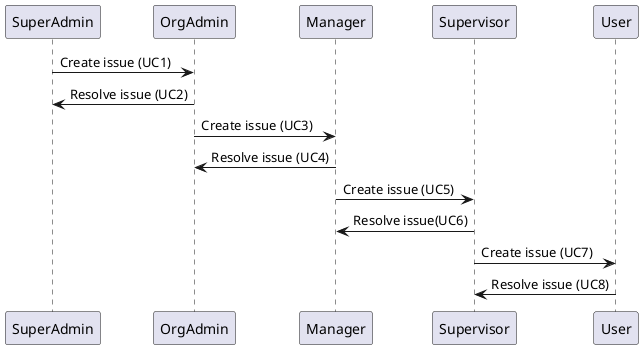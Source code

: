@startuml All Use Cases Issue Management

participant "SuperAdmin" as SuperAdmin
SuperAdmin -> OrgAdmin:Create issue (UC1)
OrgAdmin -> SuperAdmin:Resolve issue (UC2)

OrgAdmin -> Manager:Create issue (UC3)
Manager -> OrgAdmin:Resolve issue (UC4)

Manager -> Supervisor:Create issue (UC5)
Supervisor -> Manager:Resolve issue(UC6)

Supervisor -> User:Create issue (UC7)
User -> Supervisor:Resolve issue (UC8)

@enduml